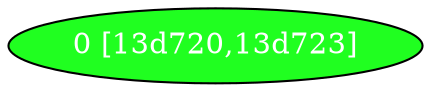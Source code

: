 diGraph libnss3{
	libnss3_0  [style=filled fillcolor="#20FF20" fontcolor="#ffffff" shape=oval label="0 [13d720,13d723]"]


}